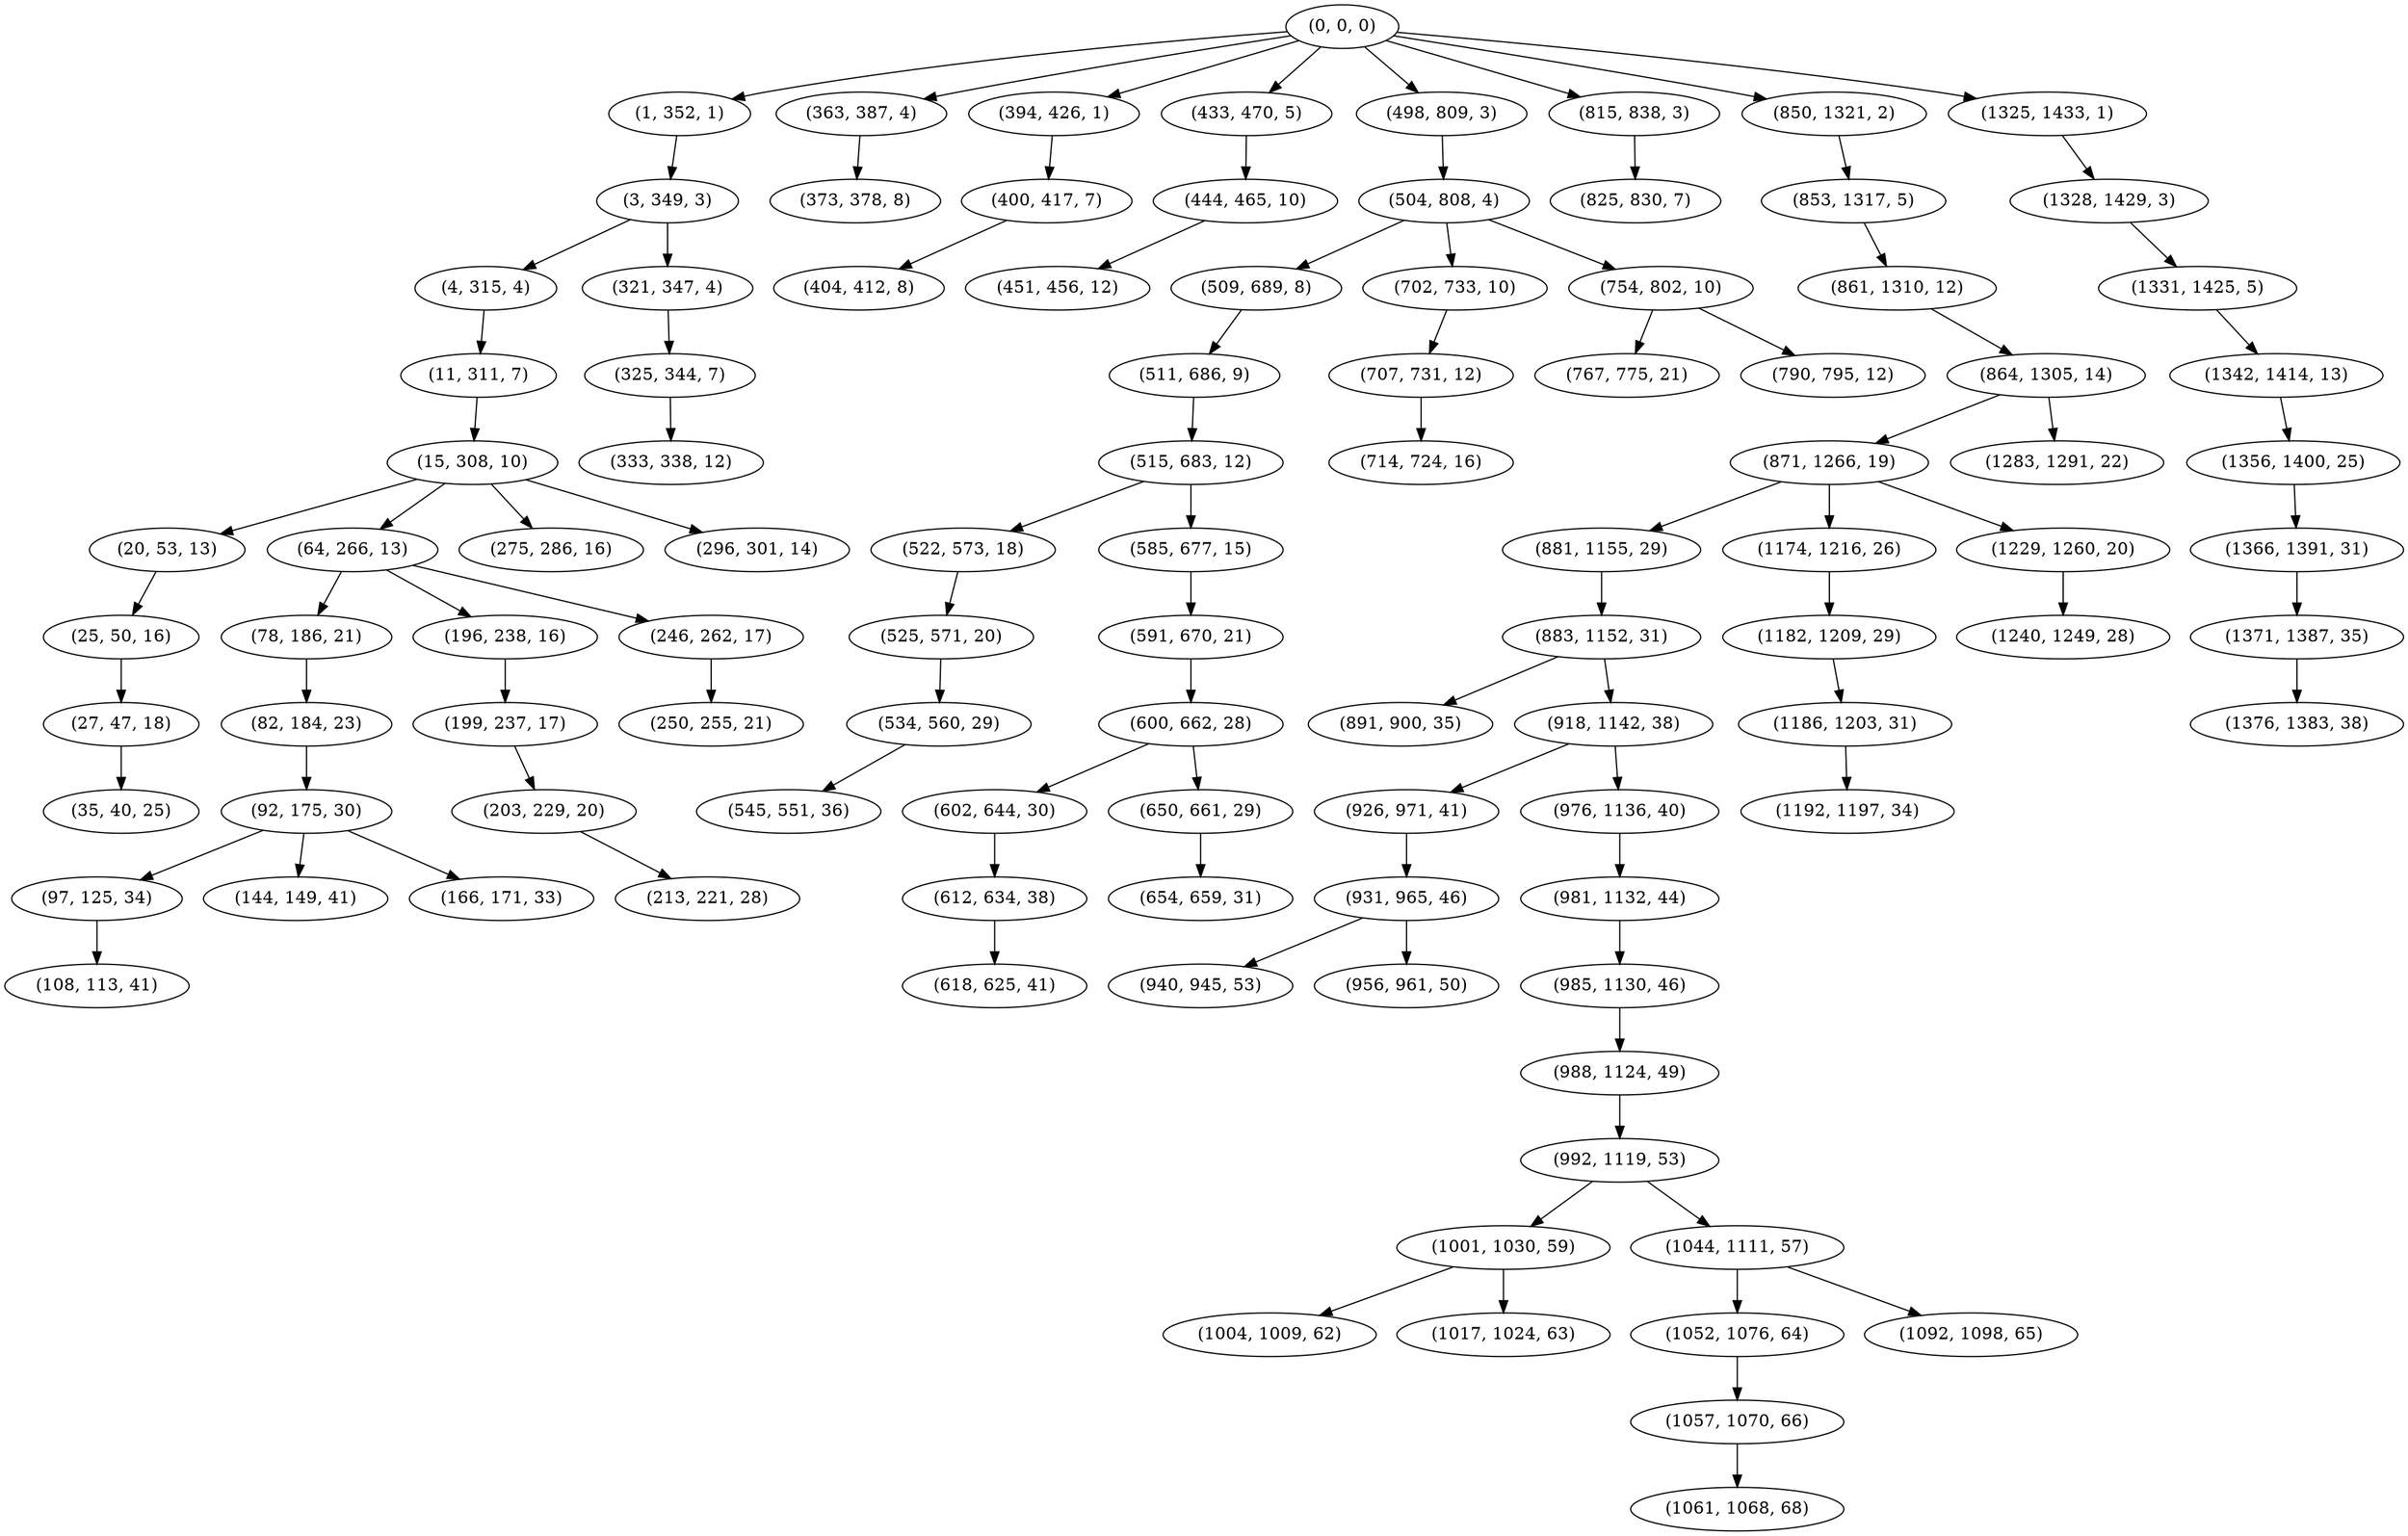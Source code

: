 digraph tree {
    "(0, 0, 0)";
    "(1, 352, 1)";
    "(3, 349, 3)";
    "(4, 315, 4)";
    "(11, 311, 7)";
    "(15, 308, 10)";
    "(20, 53, 13)";
    "(25, 50, 16)";
    "(27, 47, 18)";
    "(35, 40, 25)";
    "(64, 266, 13)";
    "(78, 186, 21)";
    "(82, 184, 23)";
    "(92, 175, 30)";
    "(97, 125, 34)";
    "(108, 113, 41)";
    "(144, 149, 41)";
    "(166, 171, 33)";
    "(196, 238, 16)";
    "(199, 237, 17)";
    "(203, 229, 20)";
    "(213, 221, 28)";
    "(246, 262, 17)";
    "(250, 255, 21)";
    "(275, 286, 16)";
    "(296, 301, 14)";
    "(321, 347, 4)";
    "(325, 344, 7)";
    "(333, 338, 12)";
    "(363, 387, 4)";
    "(373, 378, 8)";
    "(394, 426, 1)";
    "(400, 417, 7)";
    "(404, 412, 8)";
    "(433, 470, 5)";
    "(444, 465, 10)";
    "(451, 456, 12)";
    "(498, 809, 3)";
    "(504, 808, 4)";
    "(509, 689, 8)";
    "(511, 686, 9)";
    "(515, 683, 12)";
    "(522, 573, 18)";
    "(525, 571, 20)";
    "(534, 560, 29)";
    "(545, 551, 36)";
    "(585, 677, 15)";
    "(591, 670, 21)";
    "(600, 662, 28)";
    "(602, 644, 30)";
    "(612, 634, 38)";
    "(618, 625, 41)";
    "(650, 661, 29)";
    "(654, 659, 31)";
    "(702, 733, 10)";
    "(707, 731, 12)";
    "(714, 724, 16)";
    "(754, 802, 10)";
    "(767, 775, 21)";
    "(790, 795, 12)";
    "(815, 838, 3)";
    "(825, 830, 7)";
    "(850, 1321, 2)";
    "(853, 1317, 5)";
    "(861, 1310, 12)";
    "(864, 1305, 14)";
    "(871, 1266, 19)";
    "(881, 1155, 29)";
    "(883, 1152, 31)";
    "(891, 900, 35)";
    "(918, 1142, 38)";
    "(926, 971, 41)";
    "(931, 965, 46)";
    "(940, 945, 53)";
    "(956, 961, 50)";
    "(976, 1136, 40)";
    "(981, 1132, 44)";
    "(985, 1130, 46)";
    "(988, 1124, 49)";
    "(992, 1119, 53)";
    "(1001, 1030, 59)";
    "(1004, 1009, 62)";
    "(1017, 1024, 63)";
    "(1044, 1111, 57)";
    "(1052, 1076, 64)";
    "(1057, 1070, 66)";
    "(1061, 1068, 68)";
    "(1092, 1098, 65)";
    "(1174, 1216, 26)";
    "(1182, 1209, 29)";
    "(1186, 1203, 31)";
    "(1192, 1197, 34)";
    "(1229, 1260, 20)";
    "(1240, 1249, 28)";
    "(1283, 1291, 22)";
    "(1325, 1433, 1)";
    "(1328, 1429, 3)";
    "(1331, 1425, 5)";
    "(1342, 1414, 13)";
    "(1356, 1400, 25)";
    "(1366, 1391, 31)";
    "(1371, 1387, 35)";
    "(1376, 1383, 38)";
    "(0, 0, 0)" -> "(1, 352, 1)";
    "(0, 0, 0)" -> "(363, 387, 4)";
    "(0, 0, 0)" -> "(394, 426, 1)";
    "(0, 0, 0)" -> "(433, 470, 5)";
    "(0, 0, 0)" -> "(498, 809, 3)";
    "(0, 0, 0)" -> "(815, 838, 3)";
    "(0, 0, 0)" -> "(850, 1321, 2)";
    "(0, 0, 0)" -> "(1325, 1433, 1)";
    "(1, 352, 1)" -> "(3, 349, 3)";
    "(3, 349, 3)" -> "(4, 315, 4)";
    "(3, 349, 3)" -> "(321, 347, 4)";
    "(4, 315, 4)" -> "(11, 311, 7)";
    "(11, 311, 7)" -> "(15, 308, 10)";
    "(15, 308, 10)" -> "(20, 53, 13)";
    "(15, 308, 10)" -> "(64, 266, 13)";
    "(15, 308, 10)" -> "(275, 286, 16)";
    "(15, 308, 10)" -> "(296, 301, 14)";
    "(20, 53, 13)" -> "(25, 50, 16)";
    "(25, 50, 16)" -> "(27, 47, 18)";
    "(27, 47, 18)" -> "(35, 40, 25)";
    "(64, 266, 13)" -> "(78, 186, 21)";
    "(64, 266, 13)" -> "(196, 238, 16)";
    "(64, 266, 13)" -> "(246, 262, 17)";
    "(78, 186, 21)" -> "(82, 184, 23)";
    "(82, 184, 23)" -> "(92, 175, 30)";
    "(92, 175, 30)" -> "(97, 125, 34)";
    "(92, 175, 30)" -> "(144, 149, 41)";
    "(92, 175, 30)" -> "(166, 171, 33)";
    "(97, 125, 34)" -> "(108, 113, 41)";
    "(196, 238, 16)" -> "(199, 237, 17)";
    "(199, 237, 17)" -> "(203, 229, 20)";
    "(203, 229, 20)" -> "(213, 221, 28)";
    "(246, 262, 17)" -> "(250, 255, 21)";
    "(321, 347, 4)" -> "(325, 344, 7)";
    "(325, 344, 7)" -> "(333, 338, 12)";
    "(363, 387, 4)" -> "(373, 378, 8)";
    "(394, 426, 1)" -> "(400, 417, 7)";
    "(400, 417, 7)" -> "(404, 412, 8)";
    "(433, 470, 5)" -> "(444, 465, 10)";
    "(444, 465, 10)" -> "(451, 456, 12)";
    "(498, 809, 3)" -> "(504, 808, 4)";
    "(504, 808, 4)" -> "(509, 689, 8)";
    "(504, 808, 4)" -> "(702, 733, 10)";
    "(504, 808, 4)" -> "(754, 802, 10)";
    "(509, 689, 8)" -> "(511, 686, 9)";
    "(511, 686, 9)" -> "(515, 683, 12)";
    "(515, 683, 12)" -> "(522, 573, 18)";
    "(515, 683, 12)" -> "(585, 677, 15)";
    "(522, 573, 18)" -> "(525, 571, 20)";
    "(525, 571, 20)" -> "(534, 560, 29)";
    "(534, 560, 29)" -> "(545, 551, 36)";
    "(585, 677, 15)" -> "(591, 670, 21)";
    "(591, 670, 21)" -> "(600, 662, 28)";
    "(600, 662, 28)" -> "(602, 644, 30)";
    "(600, 662, 28)" -> "(650, 661, 29)";
    "(602, 644, 30)" -> "(612, 634, 38)";
    "(612, 634, 38)" -> "(618, 625, 41)";
    "(650, 661, 29)" -> "(654, 659, 31)";
    "(702, 733, 10)" -> "(707, 731, 12)";
    "(707, 731, 12)" -> "(714, 724, 16)";
    "(754, 802, 10)" -> "(767, 775, 21)";
    "(754, 802, 10)" -> "(790, 795, 12)";
    "(815, 838, 3)" -> "(825, 830, 7)";
    "(850, 1321, 2)" -> "(853, 1317, 5)";
    "(853, 1317, 5)" -> "(861, 1310, 12)";
    "(861, 1310, 12)" -> "(864, 1305, 14)";
    "(864, 1305, 14)" -> "(871, 1266, 19)";
    "(864, 1305, 14)" -> "(1283, 1291, 22)";
    "(871, 1266, 19)" -> "(881, 1155, 29)";
    "(871, 1266, 19)" -> "(1174, 1216, 26)";
    "(871, 1266, 19)" -> "(1229, 1260, 20)";
    "(881, 1155, 29)" -> "(883, 1152, 31)";
    "(883, 1152, 31)" -> "(891, 900, 35)";
    "(883, 1152, 31)" -> "(918, 1142, 38)";
    "(918, 1142, 38)" -> "(926, 971, 41)";
    "(918, 1142, 38)" -> "(976, 1136, 40)";
    "(926, 971, 41)" -> "(931, 965, 46)";
    "(931, 965, 46)" -> "(940, 945, 53)";
    "(931, 965, 46)" -> "(956, 961, 50)";
    "(976, 1136, 40)" -> "(981, 1132, 44)";
    "(981, 1132, 44)" -> "(985, 1130, 46)";
    "(985, 1130, 46)" -> "(988, 1124, 49)";
    "(988, 1124, 49)" -> "(992, 1119, 53)";
    "(992, 1119, 53)" -> "(1001, 1030, 59)";
    "(992, 1119, 53)" -> "(1044, 1111, 57)";
    "(1001, 1030, 59)" -> "(1004, 1009, 62)";
    "(1001, 1030, 59)" -> "(1017, 1024, 63)";
    "(1044, 1111, 57)" -> "(1052, 1076, 64)";
    "(1044, 1111, 57)" -> "(1092, 1098, 65)";
    "(1052, 1076, 64)" -> "(1057, 1070, 66)";
    "(1057, 1070, 66)" -> "(1061, 1068, 68)";
    "(1174, 1216, 26)" -> "(1182, 1209, 29)";
    "(1182, 1209, 29)" -> "(1186, 1203, 31)";
    "(1186, 1203, 31)" -> "(1192, 1197, 34)";
    "(1229, 1260, 20)" -> "(1240, 1249, 28)";
    "(1325, 1433, 1)" -> "(1328, 1429, 3)";
    "(1328, 1429, 3)" -> "(1331, 1425, 5)";
    "(1331, 1425, 5)" -> "(1342, 1414, 13)";
    "(1342, 1414, 13)" -> "(1356, 1400, 25)";
    "(1356, 1400, 25)" -> "(1366, 1391, 31)";
    "(1366, 1391, 31)" -> "(1371, 1387, 35)";
    "(1371, 1387, 35)" -> "(1376, 1383, 38)";
}
